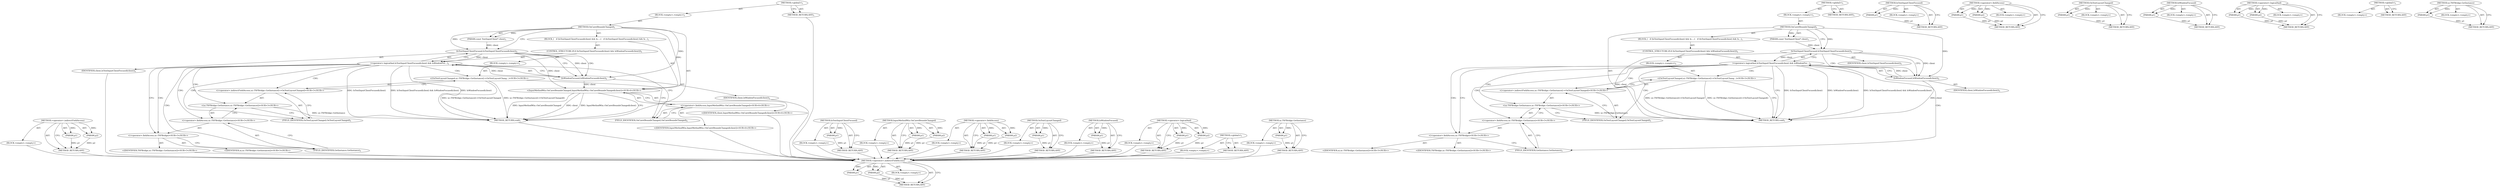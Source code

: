digraph "ui.TSFBridge.GetInstance" {
vulnerable_63 [label=<(METHOD,&lt;operator&gt;.indirectFieldAccess)>];
vulnerable_64 [label=<(PARAM,p1)>];
vulnerable_65 [label=<(PARAM,p2)>];
vulnerable_66 [label=<(BLOCK,&lt;empty&gt;,&lt;empty&gt;)>];
vulnerable_67 [label=<(METHOD_RETURN,ANY)>];
vulnerable_6 [label=<(METHOD,&lt;global&gt;)<SUB>1</SUB>>];
vulnerable_7 [label=<(BLOCK,&lt;empty&gt;,&lt;empty&gt;)<SUB>1</SUB>>];
vulnerable_8 [label=<(METHOD,OnCaretBoundsChanged)<SUB>1</SUB>>];
vulnerable_9 [label=<(PARAM,const TextInputClient* client)<SUB>1</SUB>>];
vulnerable_10 [label=<(BLOCK,{
   if (IsTextInputClientFocused(client) &amp;&amp; Is...,{
   if (IsTextInputClientFocused(client) &amp;&amp; Is...)<SUB>1</SUB>>];
vulnerable_11 [label=<(CONTROL_STRUCTURE,IF,if (IsTextInputClientFocused(client) &amp;&amp; IsWindowFocused(client)))<SUB>2</SUB>>];
vulnerable_12 [label=<(&lt;operator&gt;.logicalAnd,IsTextInputClientFocused(client) &amp;&amp; IsWindowFoc...)<SUB>2</SUB>>];
vulnerable_13 [label=<(IsTextInputClientFocused,IsTextInputClientFocused(client))<SUB>2</SUB>>];
vulnerable_14 [label=<(IDENTIFIER,client,IsTextInputClientFocused(client))<SUB>2</SUB>>];
vulnerable_15 [label=<(IsWindowFocused,IsWindowFocused(client))<SUB>2</SUB>>];
vulnerable_16 [label=<(IDENTIFIER,client,IsWindowFocused(client))<SUB>2</SUB>>];
vulnerable_17 [label=<(BLOCK,&lt;empty&gt;,&lt;empty&gt;)<SUB>3</SUB>>];
vulnerable_18 [label="<(OnTextLayoutChanged,ui::TSFBridge::GetInstance()-&gt;OnTextLayoutChang...)<SUB>3</SUB>>"];
vulnerable_19 [label="<(&lt;operator&gt;.indirectFieldAccess,ui::TSFBridge::GetInstance()-&gt;OnTextLayoutChanged)<SUB>3</SUB>>"];
vulnerable_20 [label="<(ui.TSFBridge.GetInstance,ui::TSFBridge::GetInstance())<SUB>3</SUB>>"];
vulnerable_21 [label="<(&lt;operator&gt;.fieldAccess,ui::TSFBridge::GetInstance)<SUB>3</SUB>>"];
vulnerable_22 [label="<(&lt;operator&gt;.fieldAccess,ui::TSFBridge)<SUB>3</SUB>>"];
vulnerable_23 [label="<(IDENTIFIER,ui,ui::TSFBridge::GetInstance())<SUB>3</SUB>>"];
vulnerable_24 [label="<(IDENTIFIER,TSFBridge,ui::TSFBridge::GetInstance())<SUB>3</SUB>>"];
vulnerable_25 [label=<(FIELD_IDENTIFIER,GetInstance,GetInstance)<SUB>3</SUB>>];
vulnerable_26 [label=<(FIELD_IDENTIFIER,OnTextLayoutChanged,OnTextLayoutChanged)<SUB>3</SUB>>];
vulnerable_27 [label=<(METHOD_RETURN,void)<SUB>1</SUB>>];
vulnerable_29 [label=<(METHOD_RETURN,ANY)<SUB>1</SUB>>];
vulnerable_51 [label=<(METHOD,IsTextInputClientFocused)>];
vulnerable_52 [label=<(PARAM,p1)>];
vulnerable_53 [label=<(BLOCK,&lt;empty&gt;,&lt;empty&gt;)>];
vulnerable_54 [label=<(METHOD_RETURN,ANY)>];
vulnerable_72 [label=<(METHOD,&lt;operator&gt;.fieldAccess)>];
vulnerable_73 [label=<(PARAM,p1)>];
vulnerable_74 [label=<(PARAM,p2)>];
vulnerable_75 [label=<(BLOCK,&lt;empty&gt;,&lt;empty&gt;)>];
vulnerable_76 [label=<(METHOD_RETURN,ANY)>];
vulnerable_59 [label=<(METHOD,OnTextLayoutChanged)>];
vulnerable_60 [label=<(PARAM,p1)>];
vulnerable_61 [label=<(BLOCK,&lt;empty&gt;,&lt;empty&gt;)>];
vulnerable_62 [label=<(METHOD_RETURN,ANY)>];
vulnerable_55 [label=<(METHOD,IsWindowFocused)>];
vulnerable_56 [label=<(PARAM,p1)>];
vulnerable_57 [label=<(BLOCK,&lt;empty&gt;,&lt;empty&gt;)>];
vulnerable_58 [label=<(METHOD_RETURN,ANY)>];
vulnerable_46 [label=<(METHOD,&lt;operator&gt;.logicalAnd)>];
vulnerable_47 [label=<(PARAM,p1)>];
vulnerable_48 [label=<(PARAM,p2)>];
vulnerable_49 [label=<(BLOCK,&lt;empty&gt;,&lt;empty&gt;)>];
vulnerable_50 [label=<(METHOD_RETURN,ANY)>];
vulnerable_40 [label=<(METHOD,&lt;global&gt;)<SUB>1</SUB>>];
vulnerable_41 [label=<(BLOCK,&lt;empty&gt;,&lt;empty&gt;)>];
vulnerable_42 [label=<(METHOD_RETURN,ANY)>];
vulnerable_68 [label=<(METHOD,ui.TSFBridge.GetInstance)>];
vulnerable_69 [label=<(PARAM,p1)>];
vulnerable_70 [label=<(BLOCK,&lt;empty&gt;,&lt;empty&gt;)>];
vulnerable_71 [label=<(METHOD_RETURN,ANY)>];
fixed_68 [label=<(METHOD,&lt;operator&gt;.indirectFieldAccess)>];
fixed_69 [label=<(PARAM,p1)>];
fixed_70 [label=<(PARAM,p2)>];
fixed_71 [label=<(BLOCK,&lt;empty&gt;,&lt;empty&gt;)>];
fixed_72 [label=<(METHOD_RETURN,ANY)>];
fixed_6 [label=<(METHOD,&lt;global&gt;)<SUB>1</SUB>>];
fixed_7 [label=<(BLOCK,&lt;empty&gt;,&lt;empty&gt;)<SUB>1</SUB>>];
fixed_8 [label=<(METHOD,OnCaretBoundsChanged)<SUB>1</SUB>>];
fixed_9 [label=<(PARAM,const TextInputClient* client)<SUB>1</SUB>>];
fixed_10 [label=<(BLOCK,{
   if (IsTextInputClientFocused(client) &amp;&amp; Is...,{
   if (IsTextInputClientFocused(client) &amp;&amp; Is...)<SUB>1</SUB>>];
fixed_11 [label=<(CONTROL_STRUCTURE,IF,if (IsTextInputClientFocused(client) &amp;&amp; IsWindowFocused(client)))<SUB>2</SUB>>];
fixed_12 [label=<(&lt;operator&gt;.logicalAnd,IsTextInputClientFocused(client) &amp;&amp; IsWindowFoc...)<SUB>2</SUB>>];
fixed_13 [label=<(IsTextInputClientFocused,IsTextInputClientFocused(client))<SUB>2</SUB>>];
fixed_14 [label=<(IDENTIFIER,client,IsTextInputClientFocused(client))<SUB>2</SUB>>];
fixed_15 [label=<(IsWindowFocused,IsWindowFocused(client))<SUB>2</SUB>>];
fixed_16 [label=<(IDENTIFIER,client,IsWindowFocused(client))<SUB>2</SUB>>];
fixed_17 [label=<(BLOCK,&lt;empty&gt;,&lt;empty&gt;)<SUB>3</SUB>>];
fixed_18 [label="<(OnTextLayoutChanged,ui::TSFBridge::GetInstance()-&gt;OnTextLayoutChang...)<SUB>3</SUB>>"];
fixed_19 [label="<(&lt;operator&gt;.indirectFieldAccess,ui::TSFBridge::GetInstance()-&gt;OnTextLayoutChanged)<SUB>3</SUB>>"];
fixed_20 [label="<(ui.TSFBridge.GetInstance,ui::TSFBridge::GetInstance())<SUB>3</SUB>>"];
fixed_21 [label="<(&lt;operator&gt;.fieldAccess,ui::TSFBridge::GetInstance)<SUB>3</SUB>>"];
fixed_22 [label="<(&lt;operator&gt;.fieldAccess,ui::TSFBridge)<SUB>3</SUB>>"];
fixed_23 [label="<(IDENTIFIER,ui,ui::TSFBridge::GetInstance())<SUB>3</SUB>>"];
fixed_24 [label="<(IDENTIFIER,TSFBridge,ui::TSFBridge::GetInstance())<SUB>3</SUB>>"];
fixed_25 [label=<(FIELD_IDENTIFIER,GetInstance,GetInstance)<SUB>3</SUB>>];
fixed_26 [label=<(FIELD_IDENTIFIER,OnTextLayoutChanged,OnTextLayoutChanged)<SUB>3</SUB>>];
fixed_27 [label="<(InputMethodWin.OnCaretBoundsChanged,InputMethodWin::OnCaretBoundsChanged(client))<SUB>4</SUB>>"];
fixed_28 [label="<(&lt;operator&gt;.fieldAccess,InputMethodWin::OnCaretBoundsChanged)<SUB>4</SUB>>"];
fixed_29 [label="<(IDENTIFIER,InputMethodWin,InputMethodWin::OnCaretBoundsChanged(client))<SUB>4</SUB>>"];
fixed_30 [label=<(FIELD_IDENTIFIER,OnCaretBoundsChanged,OnCaretBoundsChanged)<SUB>4</SUB>>];
fixed_31 [label="<(IDENTIFIER,client,InputMethodWin::OnCaretBoundsChanged(client))<SUB>4</SUB>>"];
fixed_32 [label=<(METHOD_RETURN,void)<SUB>1</SUB>>];
fixed_34 [label=<(METHOD_RETURN,ANY)<SUB>1</SUB>>];
fixed_56 [label=<(METHOD,IsTextInputClientFocused)>];
fixed_57 [label=<(PARAM,p1)>];
fixed_58 [label=<(BLOCK,&lt;empty&gt;,&lt;empty&gt;)>];
fixed_59 [label=<(METHOD_RETURN,ANY)>];
fixed_82 [label=<(METHOD,InputMethodWin.OnCaretBoundsChanged)>];
fixed_83 [label=<(PARAM,p1)>];
fixed_84 [label=<(PARAM,p2)>];
fixed_85 [label=<(BLOCK,&lt;empty&gt;,&lt;empty&gt;)>];
fixed_86 [label=<(METHOD_RETURN,ANY)>];
fixed_77 [label=<(METHOD,&lt;operator&gt;.fieldAccess)>];
fixed_78 [label=<(PARAM,p1)>];
fixed_79 [label=<(PARAM,p2)>];
fixed_80 [label=<(BLOCK,&lt;empty&gt;,&lt;empty&gt;)>];
fixed_81 [label=<(METHOD_RETURN,ANY)>];
fixed_64 [label=<(METHOD,OnTextLayoutChanged)>];
fixed_65 [label=<(PARAM,p1)>];
fixed_66 [label=<(BLOCK,&lt;empty&gt;,&lt;empty&gt;)>];
fixed_67 [label=<(METHOD_RETURN,ANY)>];
fixed_60 [label=<(METHOD,IsWindowFocused)>];
fixed_61 [label=<(PARAM,p1)>];
fixed_62 [label=<(BLOCK,&lt;empty&gt;,&lt;empty&gt;)>];
fixed_63 [label=<(METHOD_RETURN,ANY)>];
fixed_51 [label=<(METHOD,&lt;operator&gt;.logicalAnd)>];
fixed_52 [label=<(PARAM,p1)>];
fixed_53 [label=<(PARAM,p2)>];
fixed_54 [label=<(BLOCK,&lt;empty&gt;,&lt;empty&gt;)>];
fixed_55 [label=<(METHOD_RETURN,ANY)>];
fixed_45 [label=<(METHOD,&lt;global&gt;)<SUB>1</SUB>>];
fixed_46 [label=<(BLOCK,&lt;empty&gt;,&lt;empty&gt;)>];
fixed_47 [label=<(METHOD_RETURN,ANY)>];
fixed_73 [label=<(METHOD,ui.TSFBridge.GetInstance)>];
fixed_74 [label=<(PARAM,p1)>];
fixed_75 [label=<(BLOCK,&lt;empty&gt;,&lt;empty&gt;)>];
fixed_76 [label=<(METHOD_RETURN,ANY)>];
vulnerable_63 -> vulnerable_64  [key=0, label="AST: "];
vulnerable_63 -> vulnerable_64  [key=1, label="DDG: "];
vulnerable_63 -> vulnerable_66  [key=0, label="AST: "];
vulnerable_63 -> vulnerable_65  [key=0, label="AST: "];
vulnerable_63 -> vulnerable_65  [key=1, label="DDG: "];
vulnerable_63 -> vulnerable_67  [key=0, label="AST: "];
vulnerable_63 -> vulnerable_67  [key=1, label="CFG: "];
vulnerable_64 -> vulnerable_67  [key=0, label="DDG: p1"];
vulnerable_65 -> vulnerable_67  [key=0, label="DDG: p2"];
vulnerable_6 -> vulnerable_7  [key=0, label="AST: "];
vulnerable_6 -> vulnerable_29  [key=0, label="AST: "];
vulnerable_6 -> vulnerable_29  [key=1, label="CFG: "];
vulnerable_7 -> vulnerable_8  [key=0, label="AST: "];
vulnerable_8 -> vulnerable_9  [key=0, label="AST: "];
vulnerable_8 -> vulnerable_9  [key=1, label="DDG: "];
vulnerable_8 -> vulnerable_10  [key=0, label="AST: "];
vulnerable_8 -> vulnerable_27  [key=0, label="AST: "];
vulnerable_8 -> vulnerable_13  [key=0, label="CFG: "];
vulnerable_8 -> vulnerable_13  [key=1, label="DDG: "];
vulnerable_8 -> vulnerable_15  [key=0, label="DDG: "];
vulnerable_9 -> vulnerable_13  [key=0, label="DDG: client"];
vulnerable_10 -> vulnerable_11  [key=0, label="AST: "];
vulnerable_11 -> vulnerable_12  [key=0, label="AST: "];
vulnerable_11 -> vulnerable_17  [key=0, label="AST: "];
vulnerable_12 -> vulnerable_13  [key=0, label="AST: "];
vulnerable_12 -> vulnerable_15  [key=0, label="AST: "];
vulnerable_12 -> vulnerable_27  [key=0, label="CFG: "];
vulnerable_12 -> vulnerable_27  [key=1, label="DDG: IsTextInputClientFocused(client)"];
vulnerable_12 -> vulnerable_27  [key=2, label="DDG: IsWindowFocused(client)"];
vulnerable_12 -> vulnerable_27  [key=3, label="DDG: IsTextInputClientFocused(client) &amp;&amp; IsWindowFocused(client)"];
vulnerable_12 -> vulnerable_22  [key=0, label="CFG: "];
vulnerable_12 -> vulnerable_22  [key=1, label="CDG: "];
vulnerable_12 -> vulnerable_20  [key=0, label="CDG: "];
vulnerable_12 -> vulnerable_25  [key=0, label="CDG: "];
vulnerable_12 -> vulnerable_21  [key=0, label="CDG: "];
vulnerable_12 -> vulnerable_18  [key=0, label="CDG: "];
vulnerable_12 -> vulnerable_26  [key=0, label="CDG: "];
vulnerable_12 -> vulnerable_19  [key=0, label="CDG: "];
vulnerable_13 -> vulnerable_14  [key=0, label="AST: "];
vulnerable_13 -> vulnerable_12  [key=0, label="CFG: "];
vulnerable_13 -> vulnerable_12  [key=1, label="DDG: client"];
vulnerable_13 -> vulnerable_15  [key=0, label="CFG: "];
vulnerable_13 -> vulnerable_15  [key=1, label="DDG: client"];
vulnerable_13 -> vulnerable_15  [key=2, label="CDG: "];
vulnerable_13 -> vulnerable_27  [key=0, label="DDG: client"];
vulnerable_15 -> vulnerable_16  [key=0, label="AST: "];
vulnerable_15 -> vulnerable_12  [key=0, label="CFG: "];
vulnerable_15 -> vulnerable_12  [key=1, label="DDG: client"];
vulnerable_15 -> vulnerable_27  [key=0, label="DDG: client"];
vulnerable_17 -> vulnerable_18  [key=0, label="AST: "];
vulnerable_18 -> vulnerable_19  [key=0, label="AST: "];
vulnerable_18 -> vulnerable_27  [key=0, label="CFG: "];
vulnerable_18 -> vulnerable_27  [key=1, label="DDG: ui::TSFBridge::GetInstance()-&gt;OnTextLayoutChanged"];
vulnerable_18 -> vulnerable_27  [key=2, label="DDG: ui::TSFBridge::GetInstance()-&gt;OnTextLayoutChanged()"];
vulnerable_19 -> vulnerable_20  [key=0, label="AST: "];
vulnerable_19 -> vulnerable_26  [key=0, label="AST: "];
vulnerable_19 -> vulnerable_18  [key=0, label="CFG: "];
vulnerable_20 -> vulnerable_21  [key=0, label="AST: "];
vulnerable_20 -> vulnerable_26  [key=0, label="CFG: "];
vulnerable_20 -> vulnerable_27  [key=0, label="DDG: ui::TSFBridge::GetInstance"];
vulnerable_21 -> vulnerable_22  [key=0, label="AST: "];
vulnerable_21 -> vulnerable_25  [key=0, label="AST: "];
vulnerable_21 -> vulnerable_20  [key=0, label="CFG: "];
vulnerable_22 -> vulnerable_23  [key=0, label="AST: "];
vulnerable_22 -> vulnerable_24  [key=0, label="AST: "];
vulnerable_22 -> vulnerable_25  [key=0, label="CFG: "];
vulnerable_25 -> vulnerable_21  [key=0, label="CFG: "];
vulnerable_26 -> vulnerable_19  [key=0, label="CFG: "];
vulnerable_51 -> vulnerable_52  [key=0, label="AST: "];
vulnerable_51 -> vulnerable_52  [key=1, label="DDG: "];
vulnerable_51 -> vulnerable_53  [key=0, label="AST: "];
vulnerable_51 -> vulnerable_54  [key=0, label="AST: "];
vulnerable_51 -> vulnerable_54  [key=1, label="CFG: "];
vulnerable_52 -> vulnerable_54  [key=0, label="DDG: p1"];
vulnerable_72 -> vulnerable_73  [key=0, label="AST: "];
vulnerable_72 -> vulnerable_73  [key=1, label="DDG: "];
vulnerable_72 -> vulnerable_75  [key=0, label="AST: "];
vulnerable_72 -> vulnerable_74  [key=0, label="AST: "];
vulnerable_72 -> vulnerable_74  [key=1, label="DDG: "];
vulnerable_72 -> vulnerable_76  [key=0, label="AST: "];
vulnerable_72 -> vulnerable_76  [key=1, label="CFG: "];
vulnerable_73 -> vulnerable_76  [key=0, label="DDG: p1"];
vulnerable_74 -> vulnerable_76  [key=0, label="DDG: p2"];
vulnerable_59 -> vulnerable_60  [key=0, label="AST: "];
vulnerable_59 -> vulnerable_60  [key=1, label="DDG: "];
vulnerable_59 -> vulnerable_61  [key=0, label="AST: "];
vulnerable_59 -> vulnerable_62  [key=0, label="AST: "];
vulnerable_59 -> vulnerable_62  [key=1, label="CFG: "];
vulnerable_60 -> vulnerable_62  [key=0, label="DDG: p1"];
vulnerable_55 -> vulnerable_56  [key=0, label="AST: "];
vulnerable_55 -> vulnerable_56  [key=1, label="DDG: "];
vulnerable_55 -> vulnerable_57  [key=0, label="AST: "];
vulnerable_55 -> vulnerable_58  [key=0, label="AST: "];
vulnerable_55 -> vulnerable_58  [key=1, label="CFG: "];
vulnerable_56 -> vulnerable_58  [key=0, label="DDG: p1"];
vulnerable_46 -> vulnerable_47  [key=0, label="AST: "];
vulnerable_46 -> vulnerable_47  [key=1, label="DDG: "];
vulnerable_46 -> vulnerable_49  [key=0, label="AST: "];
vulnerable_46 -> vulnerable_48  [key=0, label="AST: "];
vulnerable_46 -> vulnerable_48  [key=1, label="DDG: "];
vulnerable_46 -> vulnerable_50  [key=0, label="AST: "];
vulnerable_46 -> vulnerable_50  [key=1, label="CFG: "];
vulnerable_47 -> vulnerable_50  [key=0, label="DDG: p1"];
vulnerable_48 -> vulnerable_50  [key=0, label="DDG: p2"];
vulnerable_40 -> vulnerable_41  [key=0, label="AST: "];
vulnerable_40 -> vulnerable_42  [key=0, label="AST: "];
vulnerable_40 -> vulnerable_42  [key=1, label="CFG: "];
vulnerable_68 -> vulnerable_69  [key=0, label="AST: "];
vulnerable_68 -> vulnerable_69  [key=1, label="DDG: "];
vulnerable_68 -> vulnerable_70  [key=0, label="AST: "];
vulnerable_68 -> vulnerable_71  [key=0, label="AST: "];
vulnerable_68 -> vulnerable_71  [key=1, label="CFG: "];
vulnerable_69 -> vulnerable_71  [key=0, label="DDG: p1"];
fixed_68 -> fixed_69  [key=0, label="AST: "];
fixed_68 -> fixed_69  [key=1, label="DDG: "];
fixed_68 -> fixed_71  [key=0, label="AST: "];
fixed_68 -> fixed_70  [key=0, label="AST: "];
fixed_68 -> fixed_70  [key=1, label="DDG: "];
fixed_68 -> fixed_72  [key=0, label="AST: "];
fixed_68 -> fixed_72  [key=1, label="CFG: "];
fixed_69 -> fixed_72  [key=0, label="DDG: p1"];
fixed_70 -> fixed_72  [key=0, label="DDG: p2"];
fixed_71 -> vulnerable_63  [key=0];
fixed_72 -> vulnerable_63  [key=0];
fixed_6 -> fixed_7  [key=0, label="AST: "];
fixed_6 -> fixed_34  [key=0, label="AST: "];
fixed_6 -> fixed_34  [key=1, label="CFG: "];
fixed_7 -> fixed_8  [key=0, label="AST: "];
fixed_8 -> fixed_9  [key=0, label="AST: "];
fixed_8 -> fixed_9  [key=1, label="DDG: "];
fixed_8 -> fixed_10  [key=0, label="AST: "];
fixed_8 -> fixed_32  [key=0, label="AST: "];
fixed_8 -> fixed_13  [key=0, label="CFG: "];
fixed_8 -> fixed_13  [key=1, label="DDG: "];
fixed_8 -> fixed_27  [key=0, label="DDG: "];
fixed_8 -> fixed_15  [key=0, label="DDG: "];
fixed_9 -> fixed_13  [key=0, label="DDG: client"];
fixed_10 -> fixed_11  [key=0, label="AST: "];
fixed_10 -> fixed_27  [key=0, label="AST: "];
fixed_11 -> fixed_12  [key=0, label="AST: "];
fixed_11 -> fixed_17  [key=0, label="AST: "];
fixed_12 -> fixed_13  [key=0, label="AST: "];
fixed_12 -> fixed_15  [key=0, label="AST: "];
fixed_12 -> fixed_22  [key=0, label="CFG: "];
fixed_12 -> fixed_22  [key=1, label="CDG: "];
fixed_12 -> fixed_30  [key=0, label="CFG: "];
fixed_12 -> fixed_32  [key=0, label="DDG: IsTextInputClientFocused(client)"];
fixed_12 -> fixed_32  [key=1, label="DDG: IsWindowFocused(client)"];
fixed_12 -> fixed_32  [key=2, label="DDG: IsTextInputClientFocused(client) &amp;&amp; IsWindowFocused(client)"];
fixed_12 -> fixed_20  [key=0, label="CDG: "];
fixed_12 -> fixed_25  [key=0, label="CDG: "];
fixed_12 -> fixed_21  [key=0, label="CDG: "];
fixed_12 -> fixed_18  [key=0, label="CDG: "];
fixed_12 -> fixed_26  [key=0, label="CDG: "];
fixed_12 -> fixed_19  [key=0, label="CDG: "];
fixed_13 -> fixed_14  [key=0, label="AST: "];
fixed_13 -> fixed_12  [key=0, label="CFG: "];
fixed_13 -> fixed_12  [key=1, label="DDG: client"];
fixed_13 -> fixed_15  [key=0, label="CFG: "];
fixed_13 -> fixed_15  [key=1, label="DDG: client"];
fixed_13 -> fixed_15  [key=2, label="CDG: "];
fixed_13 -> fixed_27  [key=0, label="DDG: client"];
fixed_14 -> vulnerable_63  [key=0];
fixed_15 -> fixed_16  [key=0, label="AST: "];
fixed_15 -> fixed_12  [key=0, label="CFG: "];
fixed_15 -> fixed_12  [key=1, label="DDG: client"];
fixed_15 -> fixed_27  [key=0, label="DDG: client"];
fixed_16 -> vulnerable_63  [key=0];
fixed_17 -> fixed_18  [key=0, label="AST: "];
fixed_18 -> fixed_19  [key=0, label="AST: "];
fixed_18 -> fixed_30  [key=0, label="CFG: "];
fixed_18 -> fixed_32  [key=0, label="DDG: ui::TSFBridge::GetInstance()-&gt;OnTextLayoutChanged"];
fixed_18 -> fixed_32  [key=1, label="DDG: ui::TSFBridge::GetInstance()-&gt;OnTextLayoutChanged()"];
fixed_19 -> fixed_20  [key=0, label="AST: "];
fixed_19 -> fixed_26  [key=0, label="AST: "];
fixed_19 -> fixed_18  [key=0, label="CFG: "];
fixed_20 -> fixed_21  [key=0, label="AST: "];
fixed_20 -> fixed_26  [key=0, label="CFG: "];
fixed_20 -> fixed_32  [key=0, label="DDG: ui::TSFBridge::GetInstance"];
fixed_21 -> fixed_22  [key=0, label="AST: "];
fixed_21 -> fixed_25  [key=0, label="AST: "];
fixed_21 -> fixed_20  [key=0, label="CFG: "];
fixed_22 -> fixed_23  [key=0, label="AST: "];
fixed_22 -> fixed_24  [key=0, label="AST: "];
fixed_22 -> fixed_25  [key=0, label="CFG: "];
fixed_23 -> vulnerable_63  [key=0];
fixed_24 -> vulnerable_63  [key=0];
fixed_25 -> fixed_21  [key=0, label="CFG: "];
fixed_26 -> fixed_19  [key=0, label="CFG: "];
fixed_27 -> fixed_28  [key=0, label="AST: "];
fixed_27 -> fixed_31  [key=0, label="AST: "];
fixed_27 -> fixed_32  [key=0, label="CFG: "];
fixed_27 -> fixed_32  [key=1, label="DDG: InputMethodWin::OnCaretBoundsChanged"];
fixed_27 -> fixed_32  [key=2, label="DDG: client"];
fixed_27 -> fixed_32  [key=3, label="DDG: InputMethodWin::OnCaretBoundsChanged(client)"];
fixed_28 -> fixed_29  [key=0, label="AST: "];
fixed_28 -> fixed_30  [key=0, label="AST: "];
fixed_28 -> fixed_27  [key=0, label="CFG: "];
fixed_29 -> vulnerable_63  [key=0];
fixed_30 -> fixed_28  [key=0, label="CFG: "];
fixed_31 -> vulnerable_63  [key=0];
fixed_32 -> vulnerable_63  [key=0];
fixed_34 -> vulnerable_63  [key=0];
fixed_56 -> fixed_57  [key=0, label="AST: "];
fixed_56 -> fixed_57  [key=1, label="DDG: "];
fixed_56 -> fixed_58  [key=0, label="AST: "];
fixed_56 -> fixed_59  [key=0, label="AST: "];
fixed_56 -> fixed_59  [key=1, label="CFG: "];
fixed_57 -> fixed_59  [key=0, label="DDG: p1"];
fixed_58 -> vulnerable_63  [key=0];
fixed_59 -> vulnerable_63  [key=0];
fixed_82 -> fixed_83  [key=0, label="AST: "];
fixed_82 -> fixed_83  [key=1, label="DDG: "];
fixed_82 -> fixed_85  [key=0, label="AST: "];
fixed_82 -> fixed_84  [key=0, label="AST: "];
fixed_82 -> fixed_84  [key=1, label="DDG: "];
fixed_82 -> fixed_86  [key=0, label="AST: "];
fixed_82 -> fixed_86  [key=1, label="CFG: "];
fixed_83 -> fixed_86  [key=0, label="DDG: p1"];
fixed_84 -> fixed_86  [key=0, label="DDG: p2"];
fixed_85 -> vulnerable_63  [key=0];
fixed_86 -> vulnerable_63  [key=0];
fixed_77 -> fixed_78  [key=0, label="AST: "];
fixed_77 -> fixed_78  [key=1, label="DDG: "];
fixed_77 -> fixed_80  [key=0, label="AST: "];
fixed_77 -> fixed_79  [key=0, label="AST: "];
fixed_77 -> fixed_79  [key=1, label="DDG: "];
fixed_77 -> fixed_81  [key=0, label="AST: "];
fixed_77 -> fixed_81  [key=1, label="CFG: "];
fixed_78 -> fixed_81  [key=0, label="DDG: p1"];
fixed_79 -> fixed_81  [key=0, label="DDG: p2"];
fixed_80 -> vulnerable_63  [key=0];
fixed_81 -> vulnerable_63  [key=0];
fixed_64 -> fixed_65  [key=0, label="AST: "];
fixed_64 -> fixed_65  [key=1, label="DDG: "];
fixed_64 -> fixed_66  [key=0, label="AST: "];
fixed_64 -> fixed_67  [key=0, label="AST: "];
fixed_64 -> fixed_67  [key=1, label="CFG: "];
fixed_65 -> fixed_67  [key=0, label="DDG: p1"];
fixed_66 -> vulnerable_63  [key=0];
fixed_67 -> vulnerable_63  [key=0];
fixed_60 -> fixed_61  [key=0, label="AST: "];
fixed_60 -> fixed_61  [key=1, label="DDG: "];
fixed_60 -> fixed_62  [key=0, label="AST: "];
fixed_60 -> fixed_63  [key=0, label="AST: "];
fixed_60 -> fixed_63  [key=1, label="CFG: "];
fixed_61 -> fixed_63  [key=0, label="DDG: p1"];
fixed_62 -> vulnerable_63  [key=0];
fixed_63 -> vulnerable_63  [key=0];
fixed_51 -> fixed_52  [key=0, label="AST: "];
fixed_51 -> fixed_52  [key=1, label="DDG: "];
fixed_51 -> fixed_54  [key=0, label="AST: "];
fixed_51 -> fixed_53  [key=0, label="AST: "];
fixed_51 -> fixed_53  [key=1, label="DDG: "];
fixed_51 -> fixed_55  [key=0, label="AST: "];
fixed_51 -> fixed_55  [key=1, label="CFG: "];
fixed_52 -> fixed_55  [key=0, label="DDG: p1"];
fixed_53 -> fixed_55  [key=0, label="DDG: p2"];
fixed_54 -> vulnerable_63  [key=0];
fixed_55 -> vulnerable_63  [key=0];
fixed_45 -> fixed_46  [key=0, label="AST: "];
fixed_45 -> fixed_47  [key=0, label="AST: "];
fixed_45 -> fixed_47  [key=1, label="CFG: "];
fixed_46 -> vulnerable_63  [key=0];
fixed_47 -> vulnerable_63  [key=0];
fixed_73 -> fixed_74  [key=0, label="AST: "];
fixed_73 -> fixed_74  [key=1, label="DDG: "];
fixed_73 -> fixed_75  [key=0, label="AST: "];
fixed_73 -> fixed_76  [key=0, label="AST: "];
fixed_73 -> fixed_76  [key=1, label="CFG: "];
fixed_74 -> fixed_76  [key=0, label="DDG: p1"];
fixed_75 -> vulnerable_63  [key=0];
fixed_76 -> vulnerable_63  [key=0];
}

